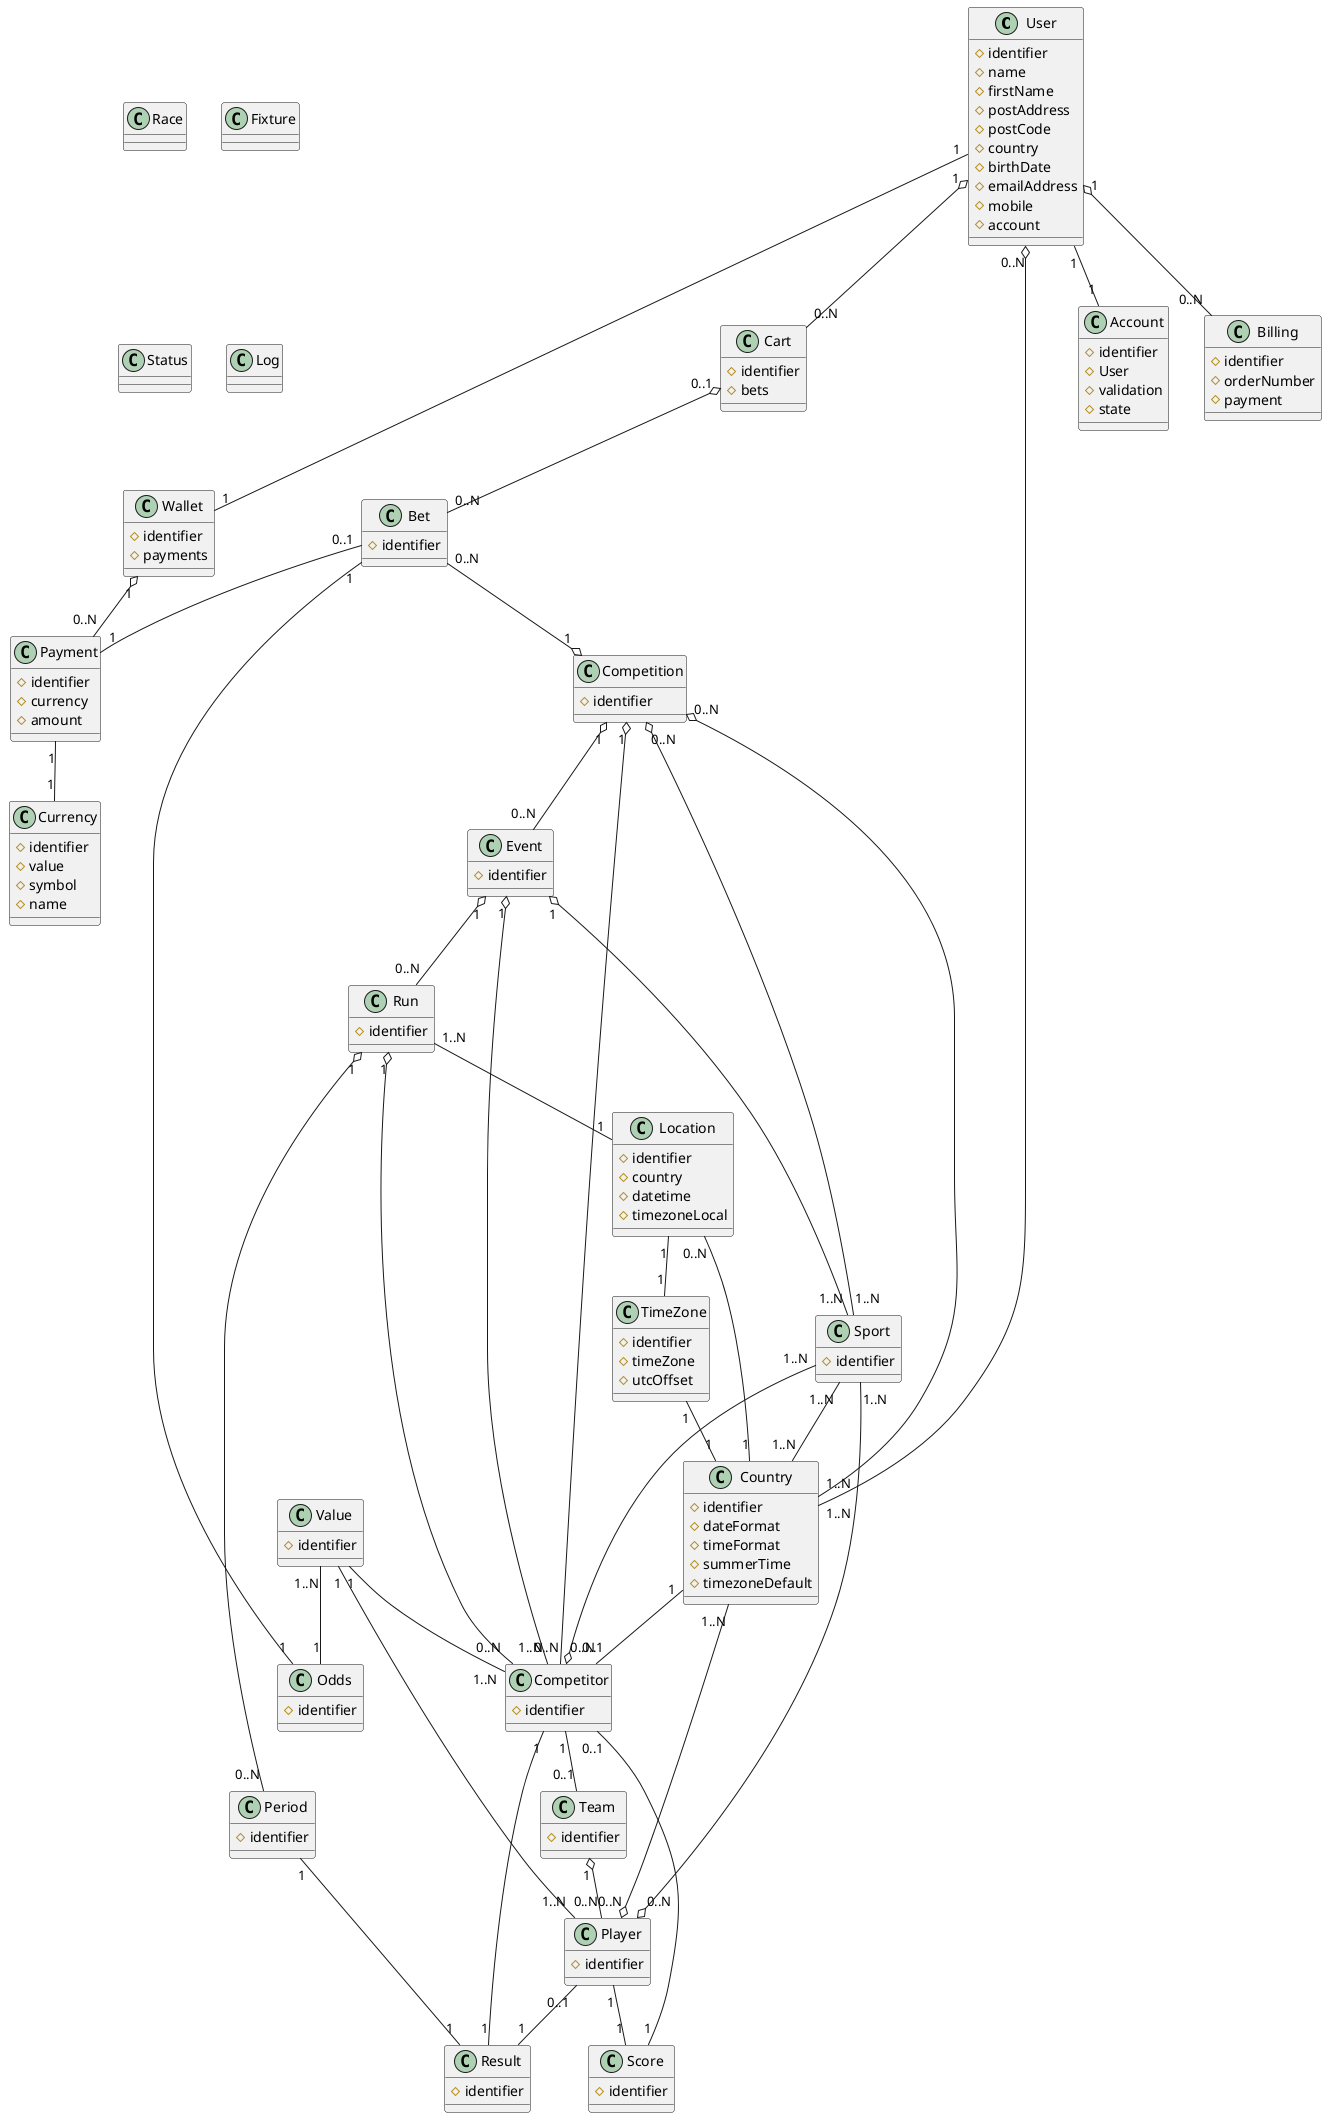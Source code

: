 @startuml parisportif5
'Relations :
    User "1" -- "1" Wallet
    User "1" o-- "0..N" Cart
    User "1" -- "1" Account
    'Account "1" -- "1" AccountStatus
    User "1" o-- "0..N" Billing
    'BillingHistory "1" -- "0..N" Billing
    Payment "1" -- "1" Currency
    Cart "0..1" o-- "0..N" Bet
    Bet "0..1" -- "1" Payment
    Bet "1" -- "1" Odds
    Bet "0..N" --o "1" Competition
    Sport "1..N" --o "0..N" Competition
    Country "1..N" --o "0..N" Competition
    Wallet "1" o-- "0..N" Payment
    'Payment "1" -- "1" Amount
    Competition "1" o-- "0..N" Event
    Event "1" o-- "0..N" Run
    'Run "1" -- "1" RunStatus
    Run "1..N" -- "1" Location
    Competitor "1" -- "1" Result
    Period "1" -- "1" Result
    Player "1" -- "1" Score
    Location "1" -- "1" TimeZone
    'Location "1" -- "1" DateTime
    Run "1" o-- "0..N" Period
    Run "1" o-- "0..N" Competitor
    Team "1" o-- "0..N" Player
    'Team "1" -- "1" TeamStatus
    'Player "1" -- "1" PlayerStatus
    Country "1" -- "0..1" Competitor
    Competition "1" o-- "0..N" Competitor
    Event "1" o-- "1..N" Competitor
    Score "1" -- "0..1" Competitor
    Player "0..1" -- "1" Result
    Value "1..N" -- "1" Odds
    Value "1" -- "1..N" Competitor
    Value "1" -- "1..N" Player
    Sport "1..N" -- "1..N" Country
    Event "1" o-- "1..N" Sport
    Competitor "1" -- "0..1" Team
    Competitor "0..N" o-- "1..N" Sport
    Player "0..N" o-- "1..N" Sport
    Player "0..N" o-- "1..N" Country
    User "0..N" o-- "1..N" Country
    Location "0..N" -- "1" Country
    TimeZone "1" -- "1" Country
'Définitions des classes :
    'Utilisateur avec un compte
    class User {
        #identifier
        #name
        #firstName
        #postAddress
        #postCode
        #country
        #birthDate
        #emailAddress
        #mobile
        #account
    }
    'Porte-feuille de l'utilisateur avec des fonds (de l'argent gagnés)
    class Wallet {
        #identifier
        #payments
    }
    'Une devise monétaire (Euros)
    class Currency {
        #identifier
        #value
        #symbol
        #name
    }
    'Panier qui contient les paris sélectionnés
    class Cart {
        #identifier
        #bets
    }
    'Un paris
    class Bet {
        #identifier
    }
    'La cote du paris
    class Odds {
        #identifier
    }
    'Quantité de monnaie
    'class Amount
    'Un paiement (crédit ou débit)
    class Payment {
        #identifier
        #currency
        #amount
    }
    'Factures
    class Billing {
        #identifier
        #orderNumber
        #payment
    }
    'Historique des factures
    'class BillingHistory
    'Classe mère global : Historique de quelque chose (Historique des factures)
    'class History
    'Lieu de la rencontre/course
    class Location {
        #identifier
        #country
        #datetime
        #timezoneLocal
    }
    'Sport pratiqué
    class Sport {
        #identifier
    }
    'Pays du lieu de la rencontre/course
    class Country {
        #identifier
        #dateFormat
        #timeFormat
        #summerTime
        #timezoneDefault
    }
    'Compétition (JO,Ligue des Champions,F1 Championnat du monde)
    class Competition {
        #identifier
    }
    'Événement de la compétition (poul de qualification, Circuit F1 de france)
    class Event {
        #identifier
    }
    'Course
    class Race
    'Rencontre
    class Fixture
    'Date et heure du lieu
    'class DateTime
    'Fuseau horraire du lieu
    class TimeZone {
        #identifier
        #timeZone
        #utcOffset
    }
    'Période du match (2*mi-teamps), de la course (1*parcour)
    class Period {
        #identifier
    }
    'Classe représentant les données servant à calculé la cote de source inconnu
    class Score {
        #identifier
    }
    'Résultat du match, de la course
    class Result {
        #identifier
    }
    'Classe mère global : Status de quelque chose (Status du joueur)
    class Status
    'Status du joueur (blessé, remplaçant)
    'class PlayerStatus
    'Compte de l'utilisateur (blessé, remplaçant)
    class Account {
        #identifier
        #User
        #validation
        #state
    }
    'Status du compte (actif, invalid, valid)
    'class AccountStatus
    'Joueur ou sportif ou pilote
    class Player {
        #identifier
    }
    'Entité qui participe à une rencontre, à une course
    class Competitor {
        #identifier
    }
    'Regroupe les personnes qui participe à la course, rencontre 
    class Team {
        #identifier
    }
    'Statut de l'équipe ()
    ''class TeamStatus
    'Classe mère global : Un match, une rencontre, une course
    class Run {
        #identifier
    }
    'Statut du match, de la rencontre, de la course (annulé, reporté, en cours)
    'class RunStatus
    '
    class Value {
        #identifier
    }
    class Log
@enduml